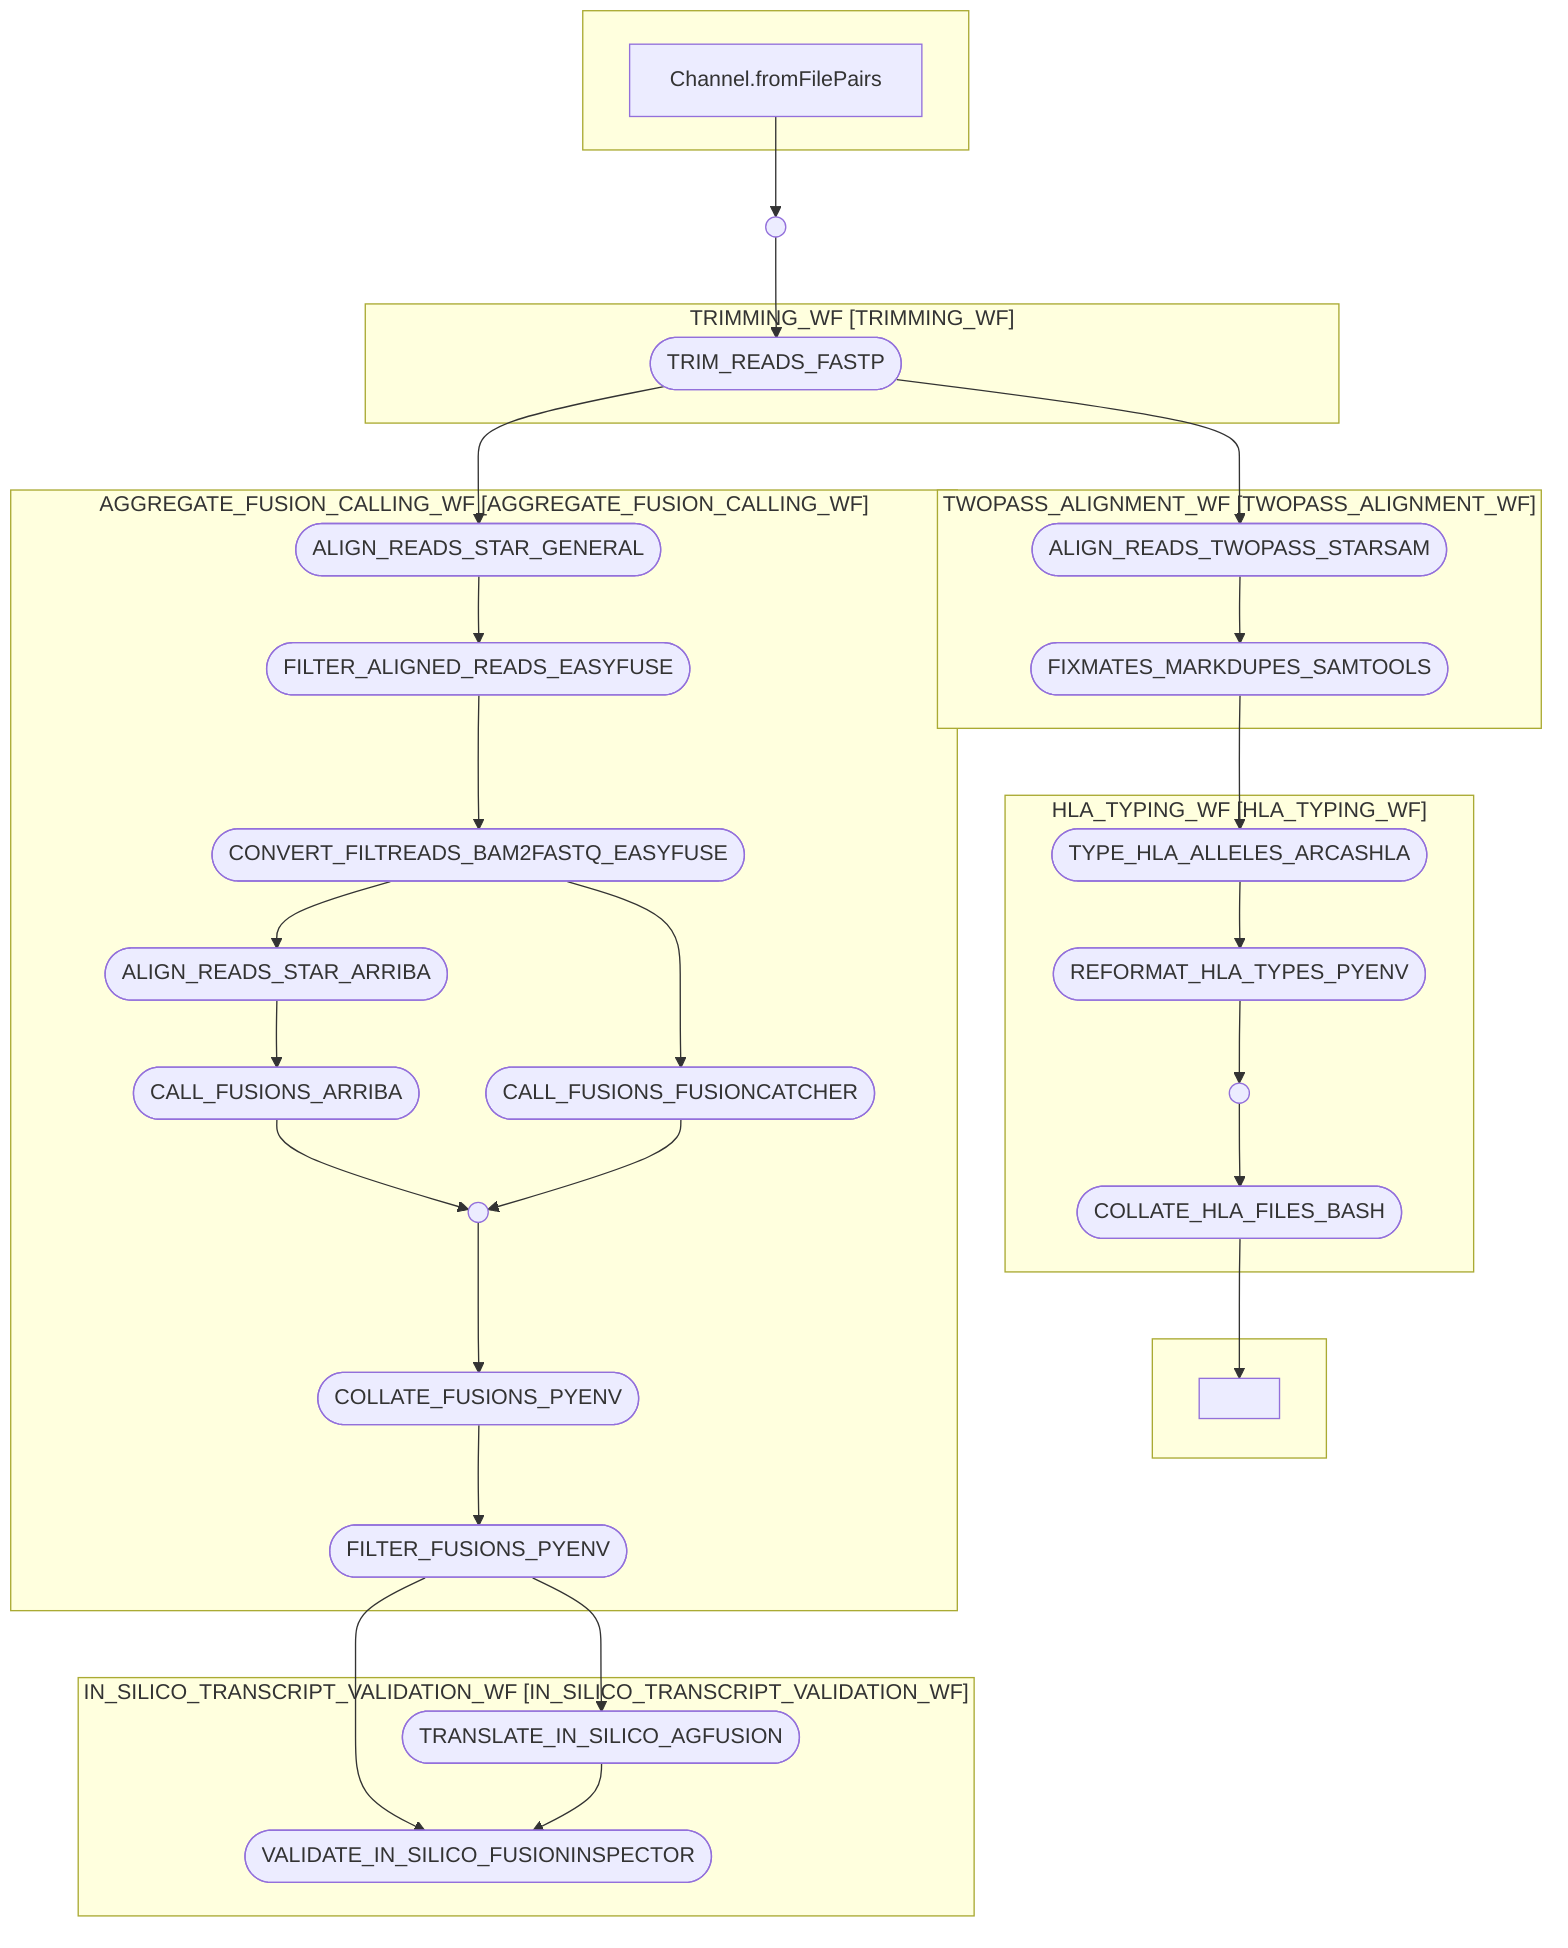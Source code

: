 flowchart TB
    subgraph " "
    v3["Channel.fromFilePairs"]
    end
    subgraph "TRIMMING_WF [TRIMMING_WF]"
    v7(["TRIM_READS_FASTP"])
    end
    subgraph "TWOPASS_ALIGNMENT_WF [TWOPASS_ALIGNMENT_WF]"
    v8(["ALIGN_READS_TWOPASS_STARSAM"])
    v9(["FIXMATES_MARKDUPES_SAMTOOLS"])
    end
    subgraph "HLA_TYPING_WF [HLA_TYPING_WF]"
    v10(["TYPE_HLA_ALLELES_ARCASHLA"])
    v11(["REFORMAT_HLA_TYPES_PYENV"])
    v13(["COLLATE_HLA_FILES_BASH"])
    v12(( ))
    end
    subgraph " "
    v14[" "]
    end
    subgraph "AGGREGATE_FUSION_CALLING_WF [AGGREGATE_FUSION_CALLING_WF]"
    v15(["ALIGN_READS_STAR_GENERAL"])
    v16(["FILTER_ALIGNED_READS_EASYFUSE"])
    v17(["CONVERT_FILTREADS_BAM2FASTQ_EASYFUSE"])
    v18(["ALIGN_READS_STAR_ARRIBA"])
    v19(["CALL_FUSIONS_ARRIBA"])
    v20(["CALL_FUSIONS_FUSIONCATCHER"])
    v22(["COLLATE_FUSIONS_PYENV"])
    v23(["FILTER_FUSIONS_PYENV"])
    v21(( ))
    end
    subgraph "IN_SILICO_TRANSCRIPT_VALIDATION_WF [IN_SILICO_TRANSCRIPT_VALIDATION_WF]"
    v24(["TRANSLATE_IN_SILICO_AGFUSION"])
    v25(["VALIDATE_IN_SILICO_FUSIONINSPECTOR"])
    end
    v4(( ))
    v3 --> v4
    v4 --> v7
    v7 --> v8
    v7 --> v15
    v8 --> v9
    v9 --> v10
    v10 --> v11
    v11 --> v12
    v12 --> v13
    v13 --> v14
    v15 --> v16
    v16 --> v17
    v17 --> v18
    v17 --> v20
    v18 --> v19
    v19 --> v21
    v20 --> v21
    v21 --> v22
    v22 --> v23
    v23 --> v24
    v23 --> v25
    v24 --> v25